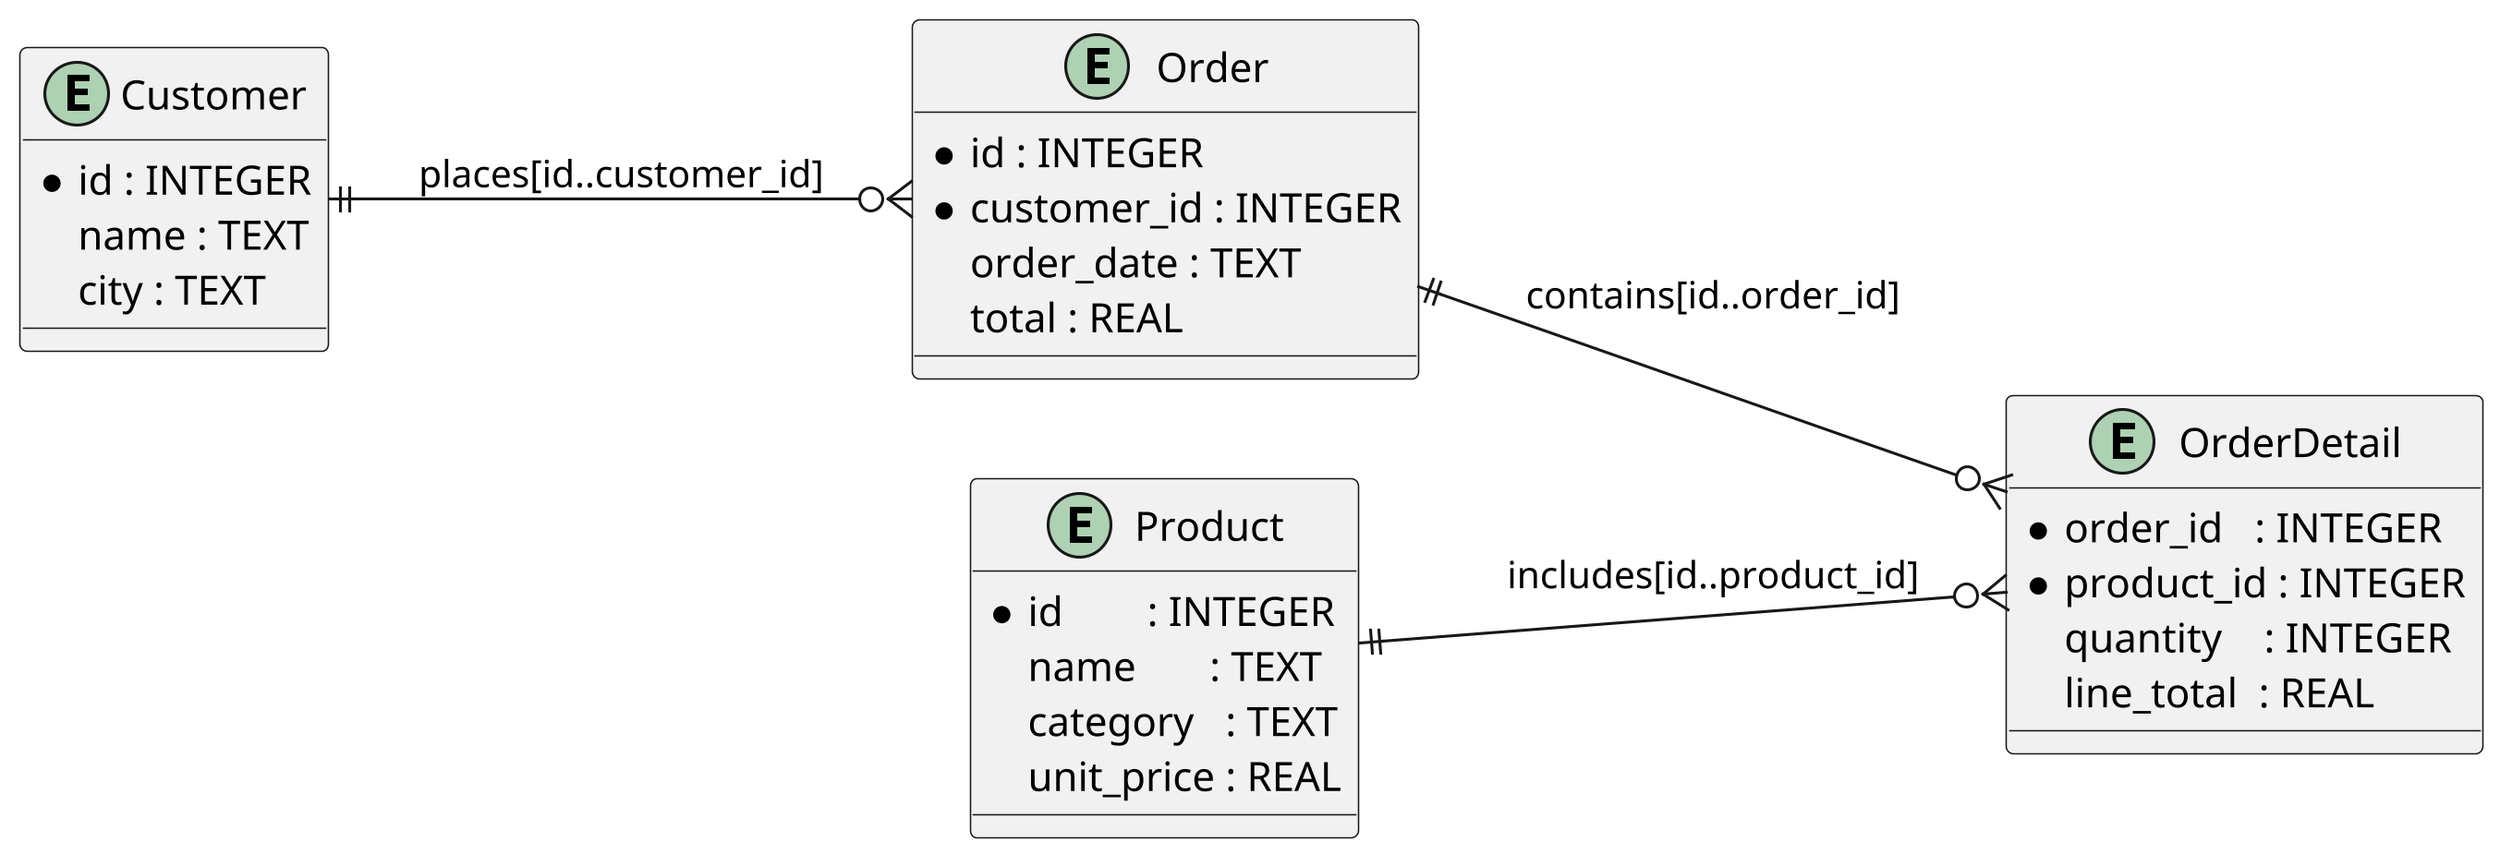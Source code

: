 @startuml
skinparam dpi 300
left to right direction

' ---------- Entitas ----------
entity Customer {
  *id : INTEGER
  name : TEXT
  city : TEXT
}

entity "Order" as Order {
  *id : INTEGER
  *customer_id : INTEGER
  order_date : TEXT
  total : REAL
}

entity OrderDetail {
  *order_id   : INTEGER
  *product_id : INTEGER
  quantity    : INTEGER
  line_total  : REAL
}

entity Product {
  *id        : INTEGER
  name       : TEXT
  category   : TEXT
  unit_price : REAL
}

' ---------- Relasi (IE notation) ----------
Customer   ||--o{ Order        : places[id..customer_id]
Order      ||--o{ OrderDetail  : contains[id..order_id]
Product    ||--o{ OrderDetail  : includes[id..product_id]
@enduml

